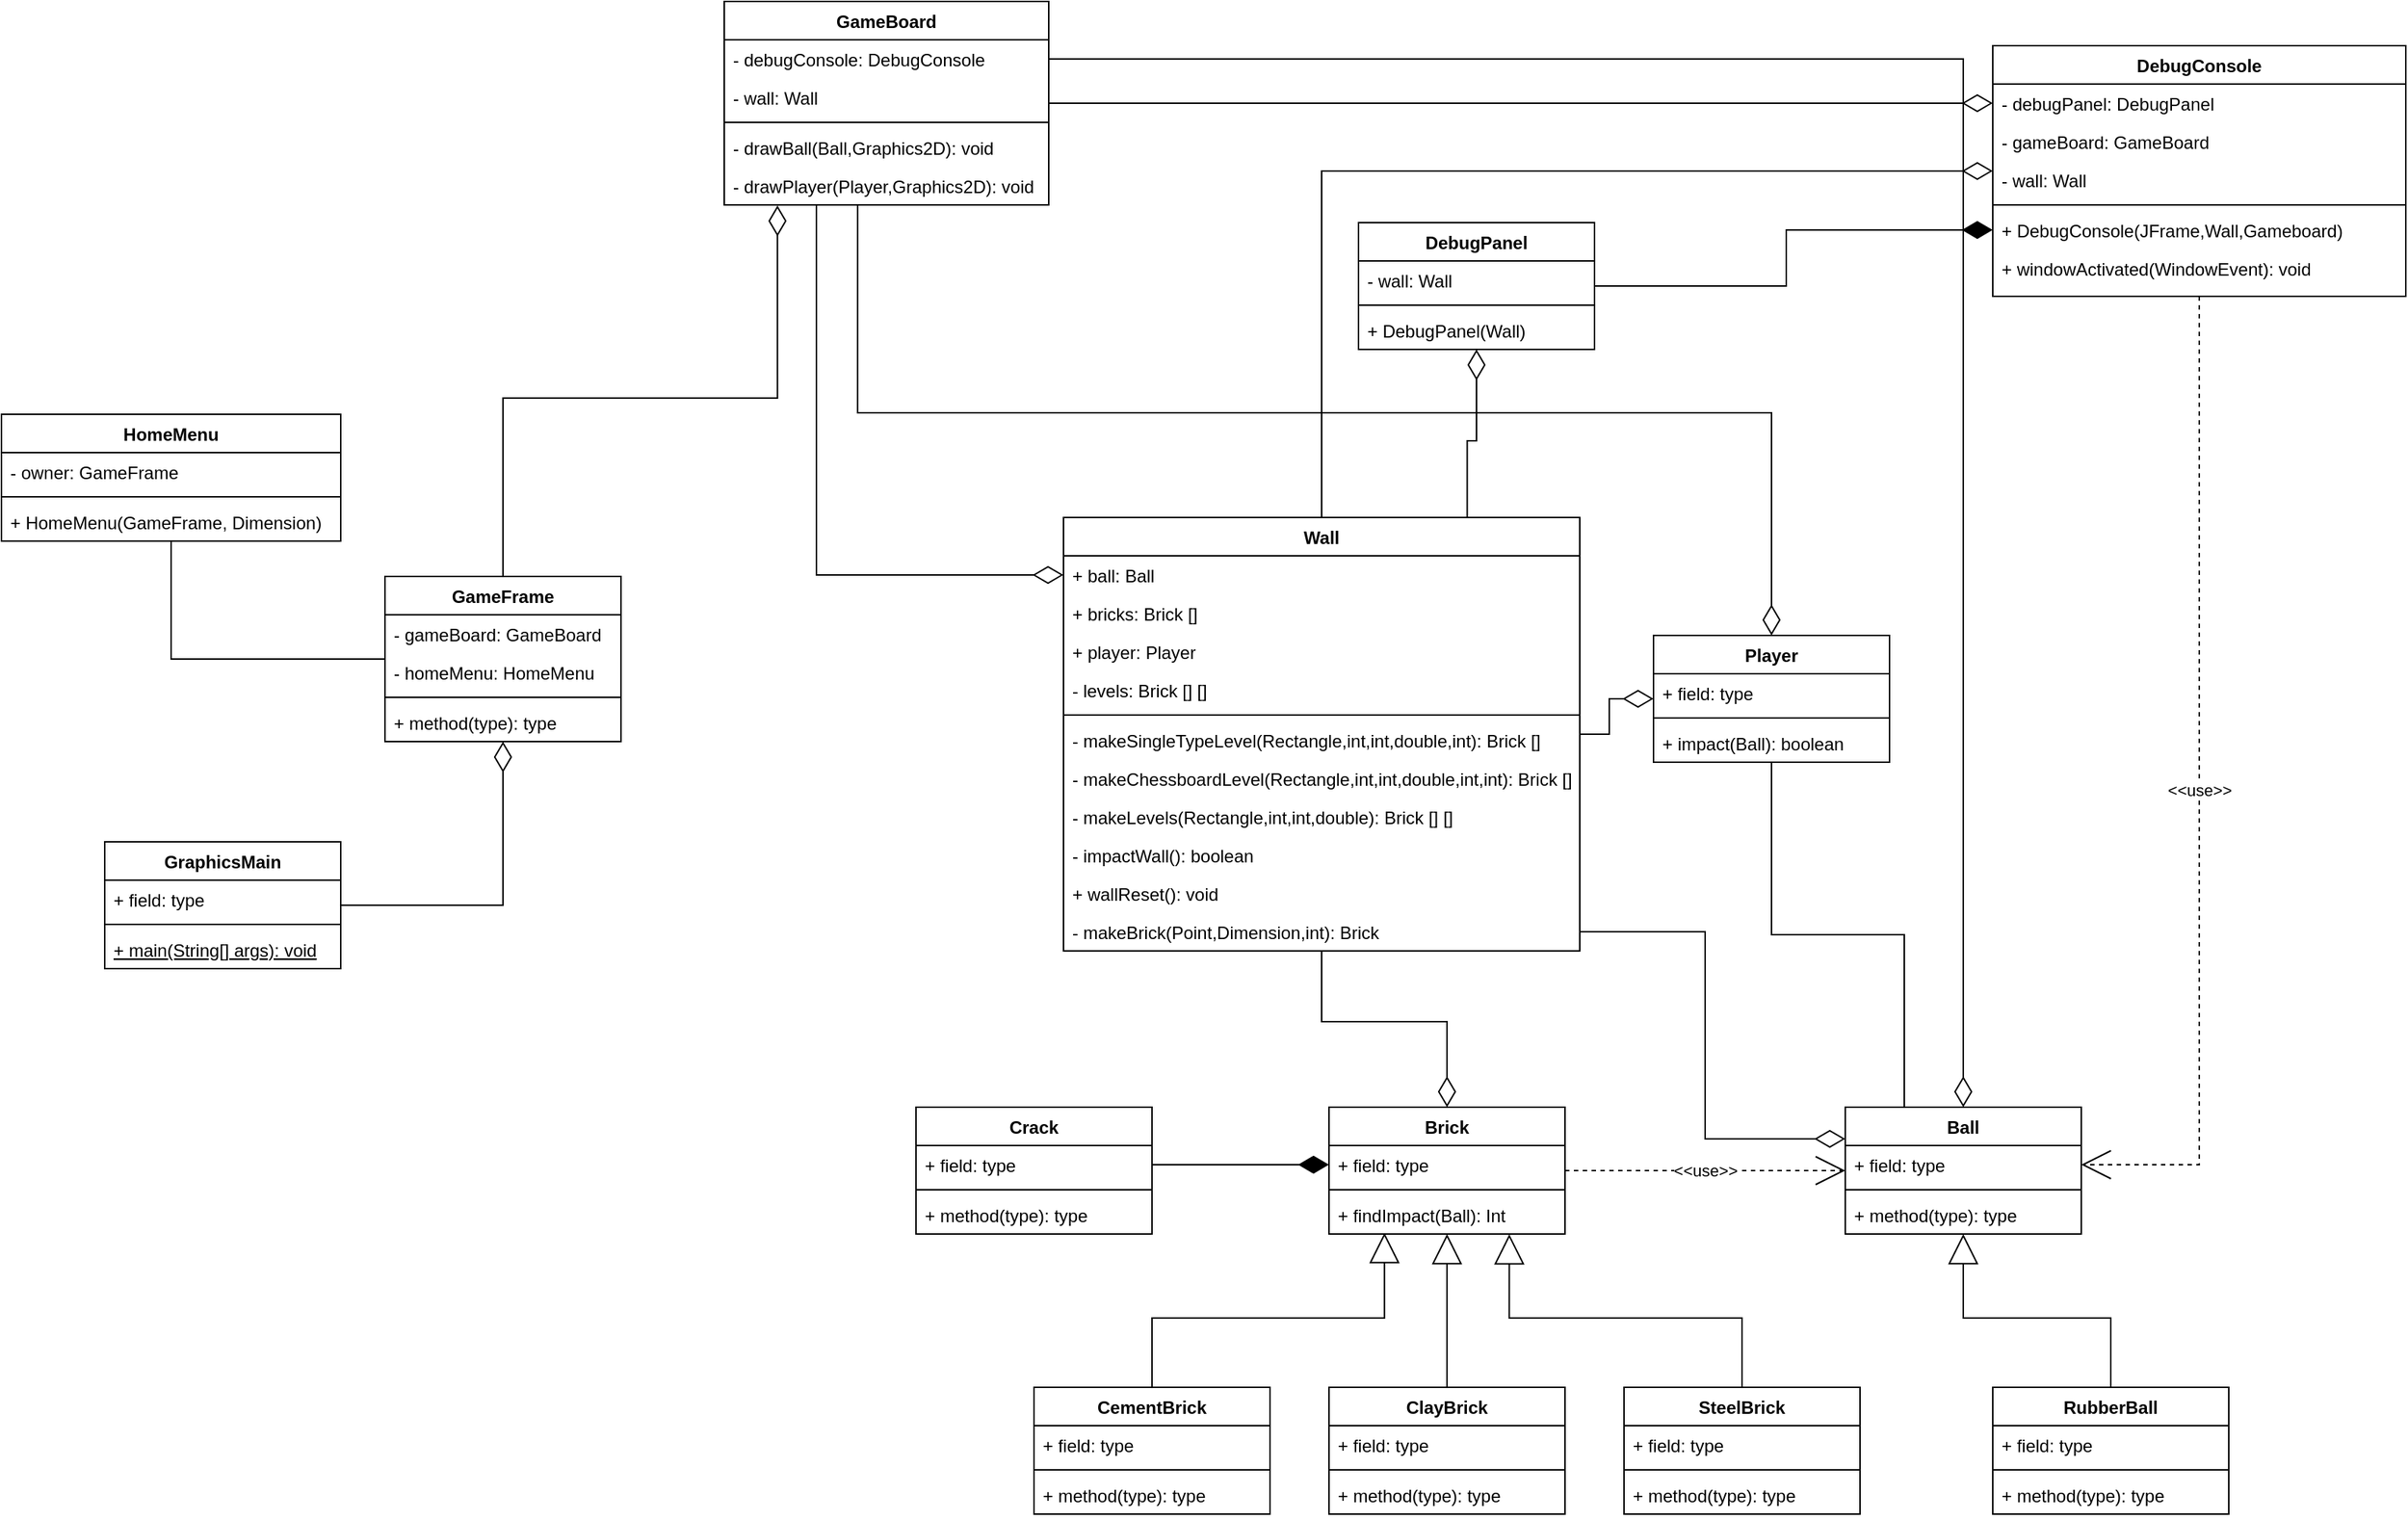 <mxfile version="15.4.0" type="device"><diagram id="d6luBx-wbtPXbF6JsAgm" name="Page-1"><mxGraphModel dx="2333" dy="1967" grid="1" gridSize="10" guides="0" tooltips="1" connect="1" arrows="1" fold="1" page="1" pageScale="1" pageWidth="850" pageHeight="1100" math="0" shadow="0"><root><mxCell id="0"/><mxCell id="1" parent="0"/><mxCell id="z8sMNPNIzEEYCfoma49p-7" value="Ball" style="swimlane;fontStyle=1;align=center;verticalAlign=top;childLayout=stackLayout;horizontal=1;startSize=26;horizontalStack=0;resizeParent=1;resizeParentMax=0;resizeLast=0;collapsible=1;marginBottom=0;" parent="1" vertex="1"><mxGeometry x="670" y="90" width="160" height="86" as="geometry"/></mxCell><mxCell id="z8sMNPNIzEEYCfoma49p-8" value="+ field: type" style="text;strokeColor=none;fillColor=none;align=left;verticalAlign=top;spacingLeft=4;spacingRight=4;overflow=hidden;rotatable=0;points=[[0,0.5],[1,0.5]];portConstraint=eastwest;" parent="z8sMNPNIzEEYCfoma49p-7" vertex="1"><mxGeometry y="26" width="160" height="26" as="geometry"/></mxCell><mxCell id="z8sMNPNIzEEYCfoma49p-9" value="" style="line;strokeWidth=1;fillColor=none;align=left;verticalAlign=middle;spacingTop=-1;spacingLeft=3;spacingRight=3;rotatable=0;labelPosition=right;points=[];portConstraint=eastwest;" parent="z8sMNPNIzEEYCfoma49p-7" vertex="1"><mxGeometry y="52" width="160" height="8" as="geometry"/></mxCell><mxCell id="z8sMNPNIzEEYCfoma49p-10" value="+ method(type): type" style="text;strokeColor=none;fillColor=none;align=left;verticalAlign=top;spacingLeft=4;spacingRight=4;overflow=hidden;rotatable=0;points=[[0,0.5],[1,0.5]];portConstraint=eastwest;" parent="z8sMNPNIzEEYCfoma49p-7" vertex="1"><mxGeometry y="60" width="160" height="26" as="geometry"/></mxCell><mxCell id="z8sMNPNIzEEYCfoma49p-69" value="&amp;lt;&amp;lt;use&amp;gt;&amp;gt;" style="edgeStyle=orthogonalEdgeStyle;rounded=0;orthogonalLoop=1;jettySize=auto;html=1;endArrow=open;endFill=0;endSize=18;strokeWidth=1;startArrow=none;startFill=0;startSize=18;dashed=1;" parent="1" source="z8sMNPNIzEEYCfoma49p-11" target="z8sMNPNIzEEYCfoma49p-7" edge="1"><mxGeometry relative="1" as="geometry"/></mxCell><mxCell id="z8sMNPNIzEEYCfoma49p-11" value="Brick" style="swimlane;fontStyle=1;align=center;verticalAlign=top;childLayout=stackLayout;horizontal=1;startSize=26;horizontalStack=0;resizeParent=1;resizeParentMax=0;resizeLast=0;collapsible=1;marginBottom=0;" parent="1" vertex="1"><mxGeometry x="320" y="90" width="160" height="86" as="geometry"/></mxCell><mxCell id="z8sMNPNIzEEYCfoma49p-12" value="+ field: type" style="text;strokeColor=none;fillColor=none;align=left;verticalAlign=top;spacingLeft=4;spacingRight=4;overflow=hidden;rotatable=0;points=[[0,0.5],[1,0.5]];portConstraint=eastwest;" parent="z8sMNPNIzEEYCfoma49p-11" vertex="1"><mxGeometry y="26" width="160" height="26" as="geometry"/></mxCell><mxCell id="z8sMNPNIzEEYCfoma49p-13" value="" style="line;strokeWidth=1;fillColor=none;align=left;verticalAlign=middle;spacingTop=-1;spacingLeft=3;spacingRight=3;rotatable=0;labelPosition=right;points=[];portConstraint=eastwest;" parent="z8sMNPNIzEEYCfoma49p-11" vertex="1"><mxGeometry y="52" width="160" height="8" as="geometry"/></mxCell><mxCell id="z8sMNPNIzEEYCfoma49p-14" value="+ findImpact(Ball): Int" style="text;strokeColor=none;fillColor=none;align=left;verticalAlign=top;spacingLeft=4;spacingRight=4;overflow=hidden;rotatable=0;points=[[0,0.5],[1,0.5]];portConstraint=eastwest;" parent="z8sMNPNIzEEYCfoma49p-11" vertex="1"><mxGeometry y="60" width="160" height="26" as="geometry"/></mxCell><mxCell id="z8sMNPNIzEEYCfoma49p-18" value="Crack" style="swimlane;fontStyle=1;align=center;verticalAlign=top;childLayout=stackLayout;horizontal=1;startSize=26;horizontalStack=0;resizeParent=1;resizeParentMax=0;resizeLast=0;collapsible=1;marginBottom=0;" parent="1" vertex="1"><mxGeometry x="40" y="90" width="160" height="86" as="geometry"/></mxCell><mxCell id="z8sMNPNIzEEYCfoma49p-19" value="+ field: type" style="text;strokeColor=none;fillColor=none;align=left;verticalAlign=top;spacingLeft=4;spacingRight=4;overflow=hidden;rotatable=0;points=[[0,0.5],[1,0.5]];portConstraint=eastwest;" parent="z8sMNPNIzEEYCfoma49p-18" vertex="1"><mxGeometry y="26" width="160" height="26" as="geometry"/></mxCell><mxCell id="z8sMNPNIzEEYCfoma49p-20" value="" style="line;strokeWidth=1;fillColor=none;align=left;verticalAlign=middle;spacingTop=-1;spacingLeft=3;spacingRight=3;rotatable=0;labelPosition=right;points=[];portConstraint=eastwest;" parent="z8sMNPNIzEEYCfoma49p-18" vertex="1"><mxGeometry y="52" width="160" height="8" as="geometry"/></mxCell><mxCell id="z8sMNPNIzEEYCfoma49p-21" value="+ method(type): type" style="text;strokeColor=none;fillColor=none;align=left;verticalAlign=top;spacingLeft=4;spacingRight=4;overflow=hidden;rotatable=0;points=[[0,0.5],[1,0.5]];portConstraint=eastwest;" parent="z8sMNPNIzEEYCfoma49p-18" vertex="1"><mxGeometry y="60" width="160" height="26" as="geometry"/></mxCell><mxCell id="z8sMNPNIzEEYCfoma49p-23" style="edgeStyle=orthogonalEdgeStyle;rounded=0;orthogonalLoop=1;jettySize=auto;html=1;exitX=1;exitY=0.5;exitDx=0;exitDy=0;entryX=0;entryY=0.5;entryDx=0;entryDy=0;endArrow=diamondThin;endFill=1;endSize=18;strokeWidth=1;" parent="1" source="z8sMNPNIzEEYCfoma49p-19" target="z8sMNPNIzEEYCfoma49p-12" edge="1"><mxGeometry relative="1" as="geometry"/></mxCell><mxCell id="z8sMNPNIzEEYCfoma49p-40" style="edgeStyle=orthogonalEdgeStyle;rounded=0;orthogonalLoop=1;jettySize=auto;html=1;exitX=0.5;exitY=0;exitDx=0;exitDy=0;entryX=0.235;entryY=0.971;entryDx=0;entryDy=0;entryPerimeter=0;endArrow=block;endFill=0;endSize=18;strokeWidth=1;" parent="1" source="z8sMNPNIzEEYCfoma49p-24" target="z8sMNPNIzEEYCfoma49p-14" edge="1"><mxGeometry relative="1" as="geometry"/></mxCell><mxCell id="z8sMNPNIzEEYCfoma49p-24" value="CementBrick" style="swimlane;fontStyle=1;align=center;verticalAlign=top;childLayout=stackLayout;horizontal=1;startSize=26;horizontalStack=0;resizeParent=1;resizeParentMax=0;resizeLast=0;collapsible=1;marginBottom=0;" parent="1" vertex="1"><mxGeometry x="120" y="280" width="160" height="86" as="geometry"/></mxCell><mxCell id="z8sMNPNIzEEYCfoma49p-25" value="+ field: type" style="text;strokeColor=none;fillColor=none;align=left;verticalAlign=top;spacingLeft=4;spacingRight=4;overflow=hidden;rotatable=0;points=[[0,0.5],[1,0.5]];portConstraint=eastwest;" parent="z8sMNPNIzEEYCfoma49p-24" vertex="1"><mxGeometry y="26" width="160" height="26" as="geometry"/></mxCell><mxCell id="z8sMNPNIzEEYCfoma49p-26" value="" style="line;strokeWidth=1;fillColor=none;align=left;verticalAlign=middle;spacingTop=-1;spacingLeft=3;spacingRight=3;rotatable=0;labelPosition=right;points=[];portConstraint=eastwest;" parent="z8sMNPNIzEEYCfoma49p-24" vertex="1"><mxGeometry y="52" width="160" height="8" as="geometry"/></mxCell><mxCell id="z8sMNPNIzEEYCfoma49p-27" value="+ method(type): type" style="text;strokeColor=none;fillColor=none;align=left;verticalAlign=top;spacingLeft=4;spacingRight=4;overflow=hidden;rotatable=0;points=[[0,0.5],[1,0.5]];portConstraint=eastwest;" parent="z8sMNPNIzEEYCfoma49p-24" vertex="1"><mxGeometry y="60" width="160" height="26" as="geometry"/></mxCell><mxCell id="z8sMNPNIzEEYCfoma49p-37" style="edgeStyle=orthogonalEdgeStyle;rounded=0;orthogonalLoop=1;jettySize=auto;html=1;exitX=0.5;exitY=0;exitDx=0;exitDy=0;endArrow=block;endFill=0;endSize=18;strokeWidth=1;" parent="1" source="z8sMNPNIzEEYCfoma49p-28" target="z8sMNPNIzEEYCfoma49p-11" edge="1"><mxGeometry relative="1" as="geometry"/></mxCell><mxCell id="z8sMNPNIzEEYCfoma49p-28" value="ClayBrick" style="swimlane;fontStyle=1;align=center;verticalAlign=top;childLayout=stackLayout;horizontal=1;startSize=26;horizontalStack=0;resizeParent=1;resizeParentMax=0;resizeLast=0;collapsible=1;marginBottom=0;" parent="1" vertex="1"><mxGeometry x="320" y="280" width="160" height="86" as="geometry"/></mxCell><mxCell id="z8sMNPNIzEEYCfoma49p-29" value="+ field: type" style="text;strokeColor=none;fillColor=none;align=left;verticalAlign=top;spacingLeft=4;spacingRight=4;overflow=hidden;rotatable=0;points=[[0,0.5],[1,0.5]];portConstraint=eastwest;" parent="z8sMNPNIzEEYCfoma49p-28" vertex="1"><mxGeometry y="26" width="160" height="26" as="geometry"/></mxCell><mxCell id="z8sMNPNIzEEYCfoma49p-30" value="" style="line;strokeWidth=1;fillColor=none;align=left;verticalAlign=middle;spacingTop=-1;spacingLeft=3;spacingRight=3;rotatable=0;labelPosition=right;points=[];portConstraint=eastwest;" parent="z8sMNPNIzEEYCfoma49p-28" vertex="1"><mxGeometry y="52" width="160" height="8" as="geometry"/></mxCell><mxCell id="z8sMNPNIzEEYCfoma49p-31" value="+ method(type): type" style="text;strokeColor=none;fillColor=none;align=left;verticalAlign=top;spacingLeft=4;spacingRight=4;overflow=hidden;rotatable=0;points=[[0,0.5],[1,0.5]];portConstraint=eastwest;" parent="z8sMNPNIzEEYCfoma49p-28" vertex="1"><mxGeometry y="60" width="160" height="26" as="geometry"/></mxCell><mxCell id="z8sMNPNIzEEYCfoma49p-39" style="edgeStyle=orthogonalEdgeStyle;rounded=0;orthogonalLoop=1;jettySize=auto;html=1;exitX=0.5;exitY=0;exitDx=0;exitDy=0;entryX=0.764;entryY=1.007;entryDx=0;entryDy=0;entryPerimeter=0;endArrow=block;endFill=0;endSize=18;strokeWidth=1;" parent="1" source="z8sMNPNIzEEYCfoma49p-32" target="z8sMNPNIzEEYCfoma49p-14" edge="1"><mxGeometry relative="1" as="geometry"/></mxCell><mxCell id="z8sMNPNIzEEYCfoma49p-32" value="SteelBrick" style="swimlane;fontStyle=1;align=center;verticalAlign=top;childLayout=stackLayout;horizontal=1;startSize=26;horizontalStack=0;resizeParent=1;resizeParentMax=0;resizeLast=0;collapsible=1;marginBottom=0;" parent="1" vertex="1"><mxGeometry x="520" y="280" width="160" height="86" as="geometry"/></mxCell><mxCell id="z8sMNPNIzEEYCfoma49p-33" value="+ field: type" style="text;strokeColor=none;fillColor=none;align=left;verticalAlign=top;spacingLeft=4;spacingRight=4;overflow=hidden;rotatable=0;points=[[0,0.5],[1,0.5]];portConstraint=eastwest;" parent="z8sMNPNIzEEYCfoma49p-32" vertex="1"><mxGeometry y="26" width="160" height="26" as="geometry"/></mxCell><mxCell id="z8sMNPNIzEEYCfoma49p-34" value="" style="line;strokeWidth=1;fillColor=none;align=left;verticalAlign=middle;spacingTop=-1;spacingLeft=3;spacingRight=3;rotatable=0;labelPosition=right;points=[];portConstraint=eastwest;" parent="z8sMNPNIzEEYCfoma49p-32" vertex="1"><mxGeometry y="52" width="160" height="8" as="geometry"/></mxCell><mxCell id="z8sMNPNIzEEYCfoma49p-35" value="+ method(type): type" style="text;strokeColor=none;fillColor=none;align=left;verticalAlign=top;spacingLeft=4;spacingRight=4;overflow=hidden;rotatable=0;points=[[0,0.5],[1,0.5]];portConstraint=eastwest;" parent="z8sMNPNIzEEYCfoma49p-32" vertex="1"><mxGeometry y="60" width="160" height="26" as="geometry"/></mxCell><mxCell id="z8sMNPNIzEEYCfoma49p-67" style="edgeStyle=orthogonalEdgeStyle;rounded=0;orthogonalLoop=1;jettySize=auto;html=1;endArrow=none;endFill=0;endSize=18;strokeWidth=1;startArrow=diamondThin;startFill=0;startSize=18;" parent="1" source="z8sMNPNIzEEYCfoma49p-41" target="z8sMNPNIzEEYCfoma49p-55" edge="1"><mxGeometry relative="1" as="geometry"/></mxCell><mxCell id="TPEdm32TNRZUOUB6hmcq-31" style="edgeStyle=orthogonalEdgeStyle;rounded=0;orthogonalLoop=1;jettySize=auto;html=1;endArrow=none;endFill=0;endSize=18;exitX=0;exitY=0.5;exitDx=0;exitDy=0;startArrow=diamondThin;startFill=0;startSize=18;" edge="1" parent="1" source="z8sMNPNIzEEYCfoma49p-42" target="z8sMNPNIzEEYCfoma49p-51"><mxGeometry relative="1" as="geometry"/></mxCell><mxCell id="TPEdm32TNRZUOUB6hmcq-51" value="&amp;lt;&amp;lt;use&amp;gt;&amp;gt;" style="edgeStyle=orthogonalEdgeStyle;rounded=0;orthogonalLoop=1;jettySize=auto;html=1;entryX=1;entryY=0.5;entryDx=0;entryDy=0;dashed=1;startArrow=none;startFill=0;endArrow=open;endFill=0;startSize=18;endSize=18;" edge="1" parent="1" source="z8sMNPNIzEEYCfoma49p-41" target="z8sMNPNIzEEYCfoma49p-8"><mxGeometry relative="1" as="geometry"/></mxCell><mxCell id="z8sMNPNIzEEYCfoma49p-41" value="DebugConsole" style="swimlane;fontStyle=1;align=center;verticalAlign=top;childLayout=stackLayout;horizontal=1;startSize=26;horizontalStack=0;resizeParent=1;resizeParentMax=0;resizeLast=0;collapsible=1;marginBottom=0;" parent="1" vertex="1"><mxGeometry x="770" y="-630" width="280" height="170" as="geometry"/></mxCell><mxCell id="z8sMNPNIzEEYCfoma49p-42" value="- debugPanel: DebugPanel" style="text;strokeColor=none;fillColor=none;align=left;verticalAlign=top;spacingLeft=4;spacingRight=4;overflow=hidden;rotatable=0;points=[[0,0.5],[1,0.5]];portConstraint=eastwest;" parent="z8sMNPNIzEEYCfoma49p-41" vertex="1"><mxGeometry y="26" width="280" height="26" as="geometry"/></mxCell><mxCell id="z8sMNPNIzEEYCfoma49p-45" value="- gameBoard: GameBoard" style="text;strokeColor=none;fillColor=none;align=left;verticalAlign=top;spacingLeft=4;spacingRight=4;overflow=hidden;rotatable=0;points=[[0,0.5],[1,0.5]];portConstraint=eastwest;" parent="z8sMNPNIzEEYCfoma49p-41" vertex="1"><mxGeometry y="52" width="280" height="26" as="geometry"/></mxCell><mxCell id="z8sMNPNIzEEYCfoma49p-46" value="- wall: Wall" style="text;strokeColor=none;fillColor=none;align=left;verticalAlign=top;spacingLeft=4;spacingRight=4;overflow=hidden;rotatable=0;points=[[0,0.5],[1,0.5]];portConstraint=eastwest;" parent="z8sMNPNIzEEYCfoma49p-41" vertex="1"><mxGeometry y="78" width="280" height="26" as="geometry"/></mxCell><mxCell id="z8sMNPNIzEEYCfoma49p-43" value="" style="line;strokeWidth=1;fillColor=none;align=left;verticalAlign=middle;spacingTop=-1;spacingLeft=3;spacingRight=3;rotatable=0;labelPosition=right;points=[];portConstraint=eastwest;" parent="z8sMNPNIzEEYCfoma49p-41" vertex="1"><mxGeometry y="104" width="280" height="8" as="geometry"/></mxCell><mxCell id="z8sMNPNIzEEYCfoma49p-44" value="+ DebugConsole(JFrame,Wall,Gameboard)" style="text;strokeColor=none;fillColor=none;align=left;verticalAlign=top;spacingLeft=4;spacingRight=4;overflow=hidden;rotatable=0;points=[[0,0.5],[1,0.5]];portConstraint=eastwest;" parent="z8sMNPNIzEEYCfoma49p-41" vertex="1"><mxGeometry y="112" width="280" height="26" as="geometry"/></mxCell><mxCell id="z8sMNPNIzEEYCfoma49p-65" value="+ windowActivated(WindowEvent): void" style="text;strokeColor=none;fillColor=none;align=left;verticalAlign=top;spacingLeft=4;spacingRight=4;overflow=hidden;rotatable=0;points=[[0,0.5],[1,0.5]];portConstraint=eastwest;" parent="z8sMNPNIzEEYCfoma49p-41" vertex="1"><mxGeometry y="138" width="280" height="32" as="geometry"/></mxCell><mxCell id="z8sMNPNIzEEYCfoma49p-71" style="edgeStyle=orthogonalEdgeStyle;rounded=0;orthogonalLoop=1;jettySize=auto;html=1;endArrow=none;endFill=0;endSize=18;strokeWidth=1;entryX=0.782;entryY=0;entryDx=0;entryDy=0;entryPerimeter=0;startArrow=diamondThin;startFill=0;startSize=18;" parent="1" source="z8sMNPNIzEEYCfoma49p-47" target="z8sMNPNIzEEYCfoma49p-55" edge="1"><mxGeometry relative="1" as="geometry"/></mxCell><mxCell id="z8sMNPNIzEEYCfoma49p-47" value="DebugPanel" style="swimlane;fontStyle=1;align=center;verticalAlign=top;childLayout=stackLayout;horizontal=1;startSize=26;horizontalStack=0;resizeParent=1;resizeParentMax=0;resizeLast=0;collapsible=1;marginBottom=0;" parent="1" vertex="1"><mxGeometry x="340" y="-510" width="160" height="86" as="geometry"/></mxCell><mxCell id="z8sMNPNIzEEYCfoma49p-48" value="- wall: Wall" style="text;strokeColor=none;fillColor=none;align=left;verticalAlign=top;spacingLeft=4;spacingRight=4;overflow=hidden;rotatable=0;points=[[0,0.5],[1,0.5]];portConstraint=eastwest;" parent="z8sMNPNIzEEYCfoma49p-47" vertex="1"><mxGeometry y="26" width="160" height="26" as="geometry"/></mxCell><mxCell id="z8sMNPNIzEEYCfoma49p-49" value="" style="line;strokeWidth=1;fillColor=none;align=left;verticalAlign=middle;spacingTop=-1;spacingLeft=3;spacingRight=3;rotatable=0;labelPosition=right;points=[];portConstraint=eastwest;" parent="z8sMNPNIzEEYCfoma49p-47" vertex="1"><mxGeometry y="52" width="160" height="8" as="geometry"/></mxCell><mxCell id="z8sMNPNIzEEYCfoma49p-50" value="+ DebugPanel(Wall)" style="text;strokeColor=none;fillColor=none;align=left;verticalAlign=top;spacingLeft=4;spacingRight=4;overflow=hidden;rotatable=0;points=[[0,0.5],[1,0.5]];portConstraint=eastwest;" parent="z8sMNPNIzEEYCfoma49p-47" vertex="1"><mxGeometry y="60" width="160" height="26" as="geometry"/></mxCell><mxCell id="TPEdm32TNRZUOUB6hmcq-7" style="edgeStyle=orthogonalEdgeStyle;rounded=0;orthogonalLoop=1;jettySize=auto;html=1;endArrow=diamondThin;endFill=0;endSize=18;exitX=0.411;exitY=1.015;exitDx=0;exitDy=0;exitPerimeter=0;" edge="1" parent="1" source="TPEdm32TNRZUOUB6hmcq-2" target="TPEdm32TNRZUOUB6hmcq-3"><mxGeometry relative="1" as="geometry"/></mxCell><mxCell id="TPEdm32TNRZUOUB6hmcq-9" style="edgeStyle=orthogonalEdgeStyle;rounded=0;orthogonalLoop=1;jettySize=auto;html=1;entryX=0;entryY=0.5;entryDx=0;entryDy=0;endArrow=diamondThin;endFill=0;endSize=18;exitX=0.284;exitY=1.015;exitDx=0;exitDy=0;exitPerimeter=0;" edge="1" parent="1" source="TPEdm32TNRZUOUB6hmcq-2" target="z8sMNPNIzEEYCfoma49p-56"><mxGeometry relative="1" as="geometry"/></mxCell><mxCell id="z8sMNPNIzEEYCfoma49p-51" value="GameBoard" style="swimlane;fontStyle=1;align=center;verticalAlign=top;childLayout=stackLayout;horizontal=1;startSize=26;horizontalStack=0;resizeParent=1;resizeParentMax=0;resizeLast=0;collapsible=1;marginBottom=0;" parent="1" vertex="1"><mxGeometry x="-90" y="-660" width="220" height="138" as="geometry"/></mxCell><mxCell id="z8sMNPNIzEEYCfoma49p-52" value="- debugConsole: DebugConsole" style="text;strokeColor=none;fillColor=none;align=left;verticalAlign=top;spacingLeft=4;spacingRight=4;overflow=hidden;rotatable=0;points=[[0,0.5],[1,0.5]];portConstraint=eastwest;" parent="z8sMNPNIzEEYCfoma49p-51" vertex="1"><mxGeometry y="26" width="220" height="26" as="geometry"/></mxCell><mxCell id="TPEdm32TNRZUOUB6hmcq-8" value="- wall: Wall" style="text;strokeColor=none;fillColor=none;align=left;verticalAlign=top;spacingLeft=4;spacingRight=4;overflow=hidden;rotatable=0;points=[[0,0.5],[1,0.5]];portConstraint=eastwest;" vertex="1" parent="z8sMNPNIzEEYCfoma49p-51"><mxGeometry y="52" width="220" height="26" as="geometry"/></mxCell><mxCell id="z8sMNPNIzEEYCfoma49p-53" value="" style="line;strokeWidth=1;fillColor=none;align=left;verticalAlign=middle;spacingTop=-1;spacingLeft=3;spacingRight=3;rotatable=0;labelPosition=right;points=[];portConstraint=eastwest;" parent="z8sMNPNIzEEYCfoma49p-51" vertex="1"><mxGeometry y="78" width="220" height="8" as="geometry"/></mxCell><mxCell id="z8sMNPNIzEEYCfoma49p-54" value="- drawBall(Ball,Graphics2D): void" style="text;strokeColor=none;fillColor=none;align=left;verticalAlign=top;spacingLeft=4;spacingRight=4;overflow=hidden;rotatable=0;points=[[0,0.5],[1,0.5]];portConstraint=eastwest;" parent="z8sMNPNIzEEYCfoma49p-51" vertex="1"><mxGeometry y="86" width="220" height="26" as="geometry"/></mxCell><mxCell id="TPEdm32TNRZUOUB6hmcq-2" value="- drawPlayer(Player,Graphics2D): void" style="text;strokeColor=none;fillColor=none;align=left;verticalAlign=top;spacingLeft=4;spacingRight=4;overflow=hidden;rotatable=0;points=[[0,0.5],[1,0.5]];portConstraint=eastwest;" vertex="1" parent="z8sMNPNIzEEYCfoma49p-51"><mxGeometry y="112" width="220" height="26" as="geometry"/></mxCell><mxCell id="TPEdm32TNRZUOUB6hmcq-47" style="edgeStyle=orthogonalEdgeStyle;rounded=0;orthogonalLoop=1;jettySize=auto;html=1;entryX=0.5;entryY=0;entryDx=0;entryDy=0;endArrow=diamondThin;endFill=0;endSize=18;" edge="1" parent="1" source="z8sMNPNIzEEYCfoma49p-55" target="z8sMNPNIzEEYCfoma49p-11"><mxGeometry relative="1" as="geometry"/></mxCell><mxCell id="TPEdm32TNRZUOUB6hmcq-49" style="edgeStyle=orthogonalEdgeStyle;rounded=0;orthogonalLoop=1;jettySize=auto;html=1;endArrow=diamondThin;endFill=0;endSize=18;" edge="1" parent="1" source="z8sMNPNIzEEYCfoma49p-55" target="TPEdm32TNRZUOUB6hmcq-3"><mxGeometry relative="1" as="geometry"/></mxCell><mxCell id="z8sMNPNIzEEYCfoma49p-55" value="Wall" style="swimlane;fontStyle=1;align=center;verticalAlign=top;childLayout=stackLayout;horizontal=1;startSize=26;horizontalStack=0;resizeParent=1;resizeParentMax=0;resizeLast=0;collapsible=1;marginBottom=0;" parent="1" vertex="1"><mxGeometry x="140" y="-310" width="350" height="294" as="geometry"/></mxCell><mxCell id="z8sMNPNIzEEYCfoma49p-56" value="+ ball: Ball" style="text;strokeColor=none;fillColor=none;align=left;verticalAlign=top;spacingLeft=4;spacingRight=4;overflow=hidden;rotatable=0;points=[[0,0.5],[1,0.5]];portConstraint=eastwest;" parent="z8sMNPNIzEEYCfoma49p-55" vertex="1"><mxGeometry y="26" width="350" height="26" as="geometry"/></mxCell><mxCell id="TPEdm32TNRZUOUB6hmcq-39" value="+ bricks: Brick []" style="text;strokeColor=none;fillColor=none;align=left;verticalAlign=top;spacingLeft=4;spacingRight=4;overflow=hidden;rotatable=0;points=[[0,0.5],[1,0.5]];portConstraint=eastwest;" vertex="1" parent="z8sMNPNIzEEYCfoma49p-55"><mxGeometry y="52" width="350" height="26" as="geometry"/></mxCell><mxCell id="TPEdm32TNRZUOUB6hmcq-40" value="+ player: Player" style="text;strokeColor=none;fillColor=none;align=left;verticalAlign=top;spacingLeft=4;spacingRight=4;overflow=hidden;rotatable=0;points=[[0,0.5],[1,0.5]];portConstraint=eastwest;" vertex="1" parent="z8sMNPNIzEEYCfoma49p-55"><mxGeometry y="78" width="350" height="26" as="geometry"/></mxCell><mxCell id="TPEdm32TNRZUOUB6hmcq-41" value="- levels: Brick [] []" style="text;strokeColor=none;fillColor=none;align=left;verticalAlign=top;spacingLeft=4;spacingRight=4;overflow=hidden;rotatable=0;points=[[0,0.5],[1,0.5]];portConstraint=eastwest;" vertex="1" parent="z8sMNPNIzEEYCfoma49p-55"><mxGeometry y="104" width="350" height="26" as="geometry"/></mxCell><mxCell id="z8sMNPNIzEEYCfoma49p-57" value="" style="line;strokeWidth=1;fillColor=none;align=left;verticalAlign=middle;spacingTop=-1;spacingLeft=3;spacingRight=3;rotatable=0;labelPosition=right;points=[];portConstraint=eastwest;" parent="z8sMNPNIzEEYCfoma49p-55" vertex="1"><mxGeometry y="130" width="350" height="8" as="geometry"/></mxCell><mxCell id="z8sMNPNIzEEYCfoma49p-58" value="- makeSingleTypeLevel(Rectangle,int,int,double,int): Brick []" style="text;strokeColor=none;fillColor=none;align=left;verticalAlign=top;spacingLeft=4;spacingRight=4;overflow=hidden;rotatable=0;points=[[0,0.5],[1,0.5]];portConstraint=eastwest;" parent="z8sMNPNIzEEYCfoma49p-55" vertex="1"><mxGeometry y="138" width="350" height="26" as="geometry"/></mxCell><mxCell id="TPEdm32TNRZUOUB6hmcq-42" value="- makeChessboardLevel(Rectangle,int,int,double,int,int): Brick []" style="text;strokeColor=none;fillColor=none;align=left;verticalAlign=top;spacingLeft=4;spacingRight=4;overflow=hidden;rotatable=0;points=[[0,0.5],[1,0.5]];portConstraint=eastwest;" vertex="1" parent="z8sMNPNIzEEYCfoma49p-55"><mxGeometry y="164" width="350" height="26" as="geometry"/></mxCell><mxCell id="TPEdm32TNRZUOUB6hmcq-43" value="- makeLevels(Rectangle,int,int,double): Brick [] []" style="text;strokeColor=none;fillColor=none;align=left;verticalAlign=top;spacingLeft=4;spacingRight=4;overflow=hidden;rotatable=0;points=[[0,0.5],[1,0.5]];portConstraint=eastwest;" vertex="1" parent="z8sMNPNIzEEYCfoma49p-55"><mxGeometry y="190" width="350" height="26" as="geometry"/></mxCell><mxCell id="TPEdm32TNRZUOUB6hmcq-44" value="- impactWall(): boolean" style="text;strokeColor=none;fillColor=none;align=left;verticalAlign=top;spacingLeft=4;spacingRight=4;overflow=hidden;rotatable=0;points=[[0,0.5],[1,0.5]];portConstraint=eastwest;" vertex="1" parent="z8sMNPNIzEEYCfoma49p-55"><mxGeometry y="216" width="350" height="26" as="geometry"/></mxCell><mxCell id="TPEdm32TNRZUOUB6hmcq-45" value="+ wallReset(): void" style="text;strokeColor=none;fillColor=none;align=left;verticalAlign=top;spacingLeft=4;spacingRight=4;overflow=hidden;rotatable=0;points=[[0,0.5],[1,0.5]];portConstraint=eastwest;" vertex="1" parent="z8sMNPNIzEEYCfoma49p-55"><mxGeometry y="242" width="350" height="26" as="geometry"/></mxCell><mxCell id="TPEdm32TNRZUOUB6hmcq-46" value="- makeBrick(Point,Dimension,int): Brick" style="text;strokeColor=none;fillColor=none;align=left;verticalAlign=top;spacingLeft=4;spacingRight=4;overflow=hidden;rotatable=0;points=[[0,0.5],[1,0.5]];portConstraint=eastwest;" vertex="1" parent="z8sMNPNIzEEYCfoma49p-55"><mxGeometry y="268" width="350" height="26" as="geometry"/></mxCell><mxCell id="z8sMNPNIzEEYCfoma49p-66" style="edgeStyle=orthogonalEdgeStyle;rounded=0;orthogonalLoop=1;jettySize=auto;html=1;endArrow=none;endFill=0;endSize=18;strokeWidth=1;exitX=0;exitY=0.5;exitDx=0;exitDy=0;startArrow=diamondThin;startFill=1;startSize=18;" parent="1" source="z8sMNPNIzEEYCfoma49p-44" target="z8sMNPNIzEEYCfoma49p-47" edge="1"><mxGeometry relative="1" as="geometry"/></mxCell><mxCell id="TPEdm32TNRZUOUB6hmcq-32" style="edgeStyle=orthogonalEdgeStyle;rounded=0;orthogonalLoop=1;jettySize=auto;html=1;endArrow=none;endFill=0;endSize=18;entryX=0.25;entryY=0;entryDx=0;entryDy=0;" edge="1" parent="1" source="TPEdm32TNRZUOUB6hmcq-3" target="z8sMNPNIzEEYCfoma49p-7"><mxGeometry relative="1" as="geometry"><mxPoint x="700" y="30" as="targetPoint"/></mxGeometry></mxCell><mxCell id="TPEdm32TNRZUOUB6hmcq-3" value="Player" style="swimlane;fontStyle=1;align=center;verticalAlign=top;childLayout=stackLayout;horizontal=1;startSize=26;horizontalStack=0;resizeParent=1;resizeParentMax=0;resizeLast=0;collapsible=1;marginBottom=0;" vertex="1" parent="1"><mxGeometry x="540" y="-230" width="160" height="86" as="geometry"/></mxCell><mxCell id="TPEdm32TNRZUOUB6hmcq-4" value="+ field: type" style="text;strokeColor=none;fillColor=none;align=left;verticalAlign=top;spacingLeft=4;spacingRight=4;overflow=hidden;rotatable=0;points=[[0,0.5],[1,0.5]];portConstraint=eastwest;" vertex="1" parent="TPEdm32TNRZUOUB6hmcq-3"><mxGeometry y="26" width="160" height="26" as="geometry"/></mxCell><mxCell id="TPEdm32TNRZUOUB6hmcq-5" value="" style="line;strokeWidth=1;fillColor=none;align=left;verticalAlign=middle;spacingTop=-1;spacingLeft=3;spacingRight=3;rotatable=0;labelPosition=right;points=[];portConstraint=eastwest;" vertex="1" parent="TPEdm32TNRZUOUB6hmcq-3"><mxGeometry y="52" width="160" height="8" as="geometry"/></mxCell><mxCell id="TPEdm32TNRZUOUB6hmcq-6" value="+ impact(Ball): boolean" style="text;strokeColor=none;fillColor=none;align=left;verticalAlign=top;spacingLeft=4;spacingRight=4;overflow=hidden;rotatable=0;points=[[0,0.5],[1,0.5]];portConstraint=eastwest;" vertex="1" parent="TPEdm32TNRZUOUB6hmcq-3"><mxGeometry y="60" width="160" height="26" as="geometry"/></mxCell><mxCell id="TPEdm32TNRZUOUB6hmcq-21" style="edgeStyle=orthogonalEdgeStyle;rounded=0;orthogonalLoop=1;jettySize=auto;html=1;endArrow=none;endFill=0;endSize=18;" edge="1" parent="1" source="TPEdm32TNRZUOUB6hmcq-10" target="TPEdm32TNRZUOUB6hmcq-14"><mxGeometry relative="1" as="geometry"/></mxCell><mxCell id="TPEdm32TNRZUOUB6hmcq-38" style="edgeStyle=orthogonalEdgeStyle;rounded=0;orthogonalLoop=1;jettySize=auto;html=1;endArrow=diamondThin;endFill=0;endSize=18;entryX=0.164;entryY=1.015;entryDx=0;entryDy=0;entryPerimeter=0;" edge="1" parent="1" source="TPEdm32TNRZUOUB6hmcq-10" target="TPEdm32TNRZUOUB6hmcq-2"><mxGeometry relative="1" as="geometry"/></mxCell><mxCell id="TPEdm32TNRZUOUB6hmcq-10" value="GameFrame" style="swimlane;fontStyle=1;align=center;verticalAlign=top;childLayout=stackLayout;horizontal=1;startSize=26;horizontalStack=0;resizeParent=1;resizeParentMax=0;resizeLast=0;collapsible=1;marginBottom=0;" vertex="1" parent="1"><mxGeometry x="-320" y="-270" width="160" height="112" as="geometry"/></mxCell><mxCell id="TPEdm32TNRZUOUB6hmcq-11" value="- gameBoard: GameBoard" style="text;strokeColor=none;fillColor=none;align=left;verticalAlign=top;spacingLeft=4;spacingRight=4;overflow=hidden;rotatable=0;points=[[0,0.5],[1,0.5]];portConstraint=eastwest;" vertex="1" parent="TPEdm32TNRZUOUB6hmcq-10"><mxGeometry y="26" width="160" height="26" as="geometry"/></mxCell><mxCell id="TPEdm32TNRZUOUB6hmcq-18" value="- homeMenu: HomeMenu" style="text;strokeColor=none;fillColor=none;align=left;verticalAlign=top;spacingLeft=4;spacingRight=4;overflow=hidden;rotatable=0;points=[[0,0.5],[1,0.5]];portConstraint=eastwest;" vertex="1" parent="TPEdm32TNRZUOUB6hmcq-10"><mxGeometry y="52" width="160" height="26" as="geometry"/></mxCell><mxCell id="TPEdm32TNRZUOUB6hmcq-12" value="" style="line;strokeWidth=1;fillColor=none;align=left;verticalAlign=middle;spacingTop=-1;spacingLeft=3;spacingRight=3;rotatable=0;labelPosition=right;points=[];portConstraint=eastwest;" vertex="1" parent="TPEdm32TNRZUOUB6hmcq-10"><mxGeometry y="78" width="160" height="8" as="geometry"/></mxCell><mxCell id="TPEdm32TNRZUOUB6hmcq-13" value="+ method(type): type" style="text;strokeColor=none;fillColor=none;align=left;verticalAlign=top;spacingLeft=4;spacingRight=4;overflow=hidden;rotatable=0;points=[[0,0.5],[1,0.5]];portConstraint=eastwest;" vertex="1" parent="TPEdm32TNRZUOUB6hmcq-10"><mxGeometry y="86" width="160" height="26" as="geometry"/></mxCell><mxCell id="TPEdm32TNRZUOUB6hmcq-14" value="HomeMenu" style="swimlane;fontStyle=1;align=center;verticalAlign=top;childLayout=stackLayout;horizontal=1;startSize=26;horizontalStack=0;resizeParent=1;resizeParentMax=0;resizeLast=0;collapsible=1;marginBottom=0;" vertex="1" parent="1"><mxGeometry x="-580" y="-380" width="230" height="86" as="geometry"/></mxCell><mxCell id="TPEdm32TNRZUOUB6hmcq-15" value="- owner: GameFrame" style="text;strokeColor=none;fillColor=none;align=left;verticalAlign=top;spacingLeft=4;spacingRight=4;overflow=hidden;rotatable=0;points=[[0,0.5],[1,0.5]];portConstraint=eastwest;" vertex="1" parent="TPEdm32TNRZUOUB6hmcq-14"><mxGeometry y="26" width="230" height="26" as="geometry"/></mxCell><mxCell id="TPEdm32TNRZUOUB6hmcq-16" value="" style="line;strokeWidth=1;fillColor=none;align=left;verticalAlign=middle;spacingTop=-1;spacingLeft=3;spacingRight=3;rotatable=0;labelPosition=right;points=[];portConstraint=eastwest;" vertex="1" parent="TPEdm32TNRZUOUB6hmcq-14"><mxGeometry y="52" width="230" height="8" as="geometry"/></mxCell><mxCell id="TPEdm32TNRZUOUB6hmcq-17" value="+ HomeMenu(GameFrame, Dimension)" style="text;strokeColor=none;fillColor=none;align=left;verticalAlign=top;spacingLeft=4;spacingRight=4;overflow=hidden;rotatable=0;points=[[0,0.5],[1,0.5]];portConstraint=eastwest;" vertex="1" parent="TPEdm32TNRZUOUB6hmcq-14"><mxGeometry y="60" width="230" height="26" as="geometry"/></mxCell><mxCell id="TPEdm32TNRZUOUB6hmcq-30" style="edgeStyle=orthogonalEdgeStyle;rounded=0;orthogonalLoop=1;jettySize=auto;html=1;endArrow=diamondThin;endFill=0;endSize=18;" edge="1" parent="1" source="TPEdm32TNRZUOUB6hmcq-26" target="TPEdm32TNRZUOUB6hmcq-10"><mxGeometry relative="1" as="geometry"/></mxCell><mxCell id="TPEdm32TNRZUOUB6hmcq-26" value="GraphicsMain" style="swimlane;fontStyle=1;align=center;verticalAlign=top;childLayout=stackLayout;horizontal=1;startSize=26;horizontalStack=0;resizeParent=1;resizeParentMax=0;resizeLast=0;collapsible=1;marginBottom=0;" vertex="1" parent="1"><mxGeometry x="-510" y="-90" width="160" height="86" as="geometry"/></mxCell><mxCell id="TPEdm32TNRZUOUB6hmcq-27" value="+ field: type" style="text;strokeColor=none;fillColor=none;align=left;verticalAlign=top;spacingLeft=4;spacingRight=4;overflow=hidden;rotatable=0;points=[[0,0.5],[1,0.5]];portConstraint=eastwest;" vertex="1" parent="TPEdm32TNRZUOUB6hmcq-26"><mxGeometry y="26" width="160" height="26" as="geometry"/></mxCell><mxCell id="TPEdm32TNRZUOUB6hmcq-28" value="" style="line;strokeWidth=1;fillColor=none;align=left;verticalAlign=middle;spacingTop=-1;spacingLeft=3;spacingRight=3;rotatable=0;labelPosition=right;points=[];portConstraint=eastwest;" vertex="1" parent="TPEdm32TNRZUOUB6hmcq-26"><mxGeometry y="52" width="160" height="8" as="geometry"/></mxCell><mxCell id="TPEdm32TNRZUOUB6hmcq-29" value="+ main(String[] args): void" style="text;strokeColor=none;fillColor=none;align=left;verticalAlign=top;spacingLeft=4;spacingRight=4;overflow=hidden;rotatable=0;points=[[0,0.5],[1,0.5]];portConstraint=eastwest;fontStyle=4" vertex="1" parent="TPEdm32TNRZUOUB6hmcq-26"><mxGeometry y="60" width="160" height="26" as="geometry"/></mxCell><mxCell id="TPEdm32TNRZUOUB6hmcq-37" style="edgeStyle=orthogonalEdgeStyle;rounded=0;orthogonalLoop=1;jettySize=auto;html=1;endArrow=block;endFill=0;endSize=18;" edge="1" parent="1" source="TPEdm32TNRZUOUB6hmcq-33" target="z8sMNPNIzEEYCfoma49p-7"><mxGeometry relative="1" as="geometry"/></mxCell><mxCell id="TPEdm32TNRZUOUB6hmcq-33" value="RubberBall" style="swimlane;fontStyle=1;align=center;verticalAlign=top;childLayout=stackLayout;horizontal=1;startSize=26;horizontalStack=0;resizeParent=1;resizeParentMax=0;resizeLast=0;collapsible=1;marginBottom=0;" vertex="1" parent="1"><mxGeometry x="770" y="280" width="160" height="86" as="geometry"/></mxCell><mxCell id="TPEdm32TNRZUOUB6hmcq-34" value="+ field: type" style="text;strokeColor=none;fillColor=none;align=left;verticalAlign=top;spacingLeft=4;spacingRight=4;overflow=hidden;rotatable=0;points=[[0,0.5],[1,0.5]];portConstraint=eastwest;" vertex="1" parent="TPEdm32TNRZUOUB6hmcq-33"><mxGeometry y="26" width="160" height="26" as="geometry"/></mxCell><mxCell id="TPEdm32TNRZUOUB6hmcq-35" value="" style="line;strokeWidth=1;fillColor=none;align=left;verticalAlign=middle;spacingTop=-1;spacingLeft=3;spacingRight=3;rotatable=0;labelPosition=right;points=[];portConstraint=eastwest;" vertex="1" parent="TPEdm32TNRZUOUB6hmcq-33"><mxGeometry y="52" width="160" height="8" as="geometry"/></mxCell><mxCell id="TPEdm32TNRZUOUB6hmcq-36" value="+ method(type): type" style="text;strokeColor=none;fillColor=none;align=left;verticalAlign=top;spacingLeft=4;spacingRight=4;overflow=hidden;rotatable=0;points=[[0,0.5],[1,0.5]];portConstraint=eastwest;" vertex="1" parent="TPEdm32TNRZUOUB6hmcq-33"><mxGeometry y="60" width="160" height="26" as="geometry"/></mxCell><mxCell id="TPEdm32TNRZUOUB6hmcq-48" style="edgeStyle=orthogonalEdgeStyle;rounded=0;orthogonalLoop=1;jettySize=auto;html=1;exitX=1;exitY=0.5;exitDx=0;exitDy=0;entryX=0;entryY=0.25;entryDx=0;entryDy=0;endArrow=diamondThin;endFill=0;endSize=18;" edge="1" parent="1" source="TPEdm32TNRZUOUB6hmcq-46" target="z8sMNPNIzEEYCfoma49p-7"><mxGeometry relative="1" as="geometry"/></mxCell><mxCell id="TPEdm32TNRZUOUB6hmcq-50" style="edgeStyle=orthogonalEdgeStyle;rounded=0;orthogonalLoop=1;jettySize=auto;html=1;entryX=0.5;entryY=0;entryDx=0;entryDy=0;endArrow=diamondThin;endFill=0;endSize=18;" edge="1" parent="1" source="z8sMNPNIzEEYCfoma49p-52" target="z8sMNPNIzEEYCfoma49p-7"><mxGeometry relative="1" as="geometry"/></mxCell></root></mxGraphModel></diagram></mxfile>